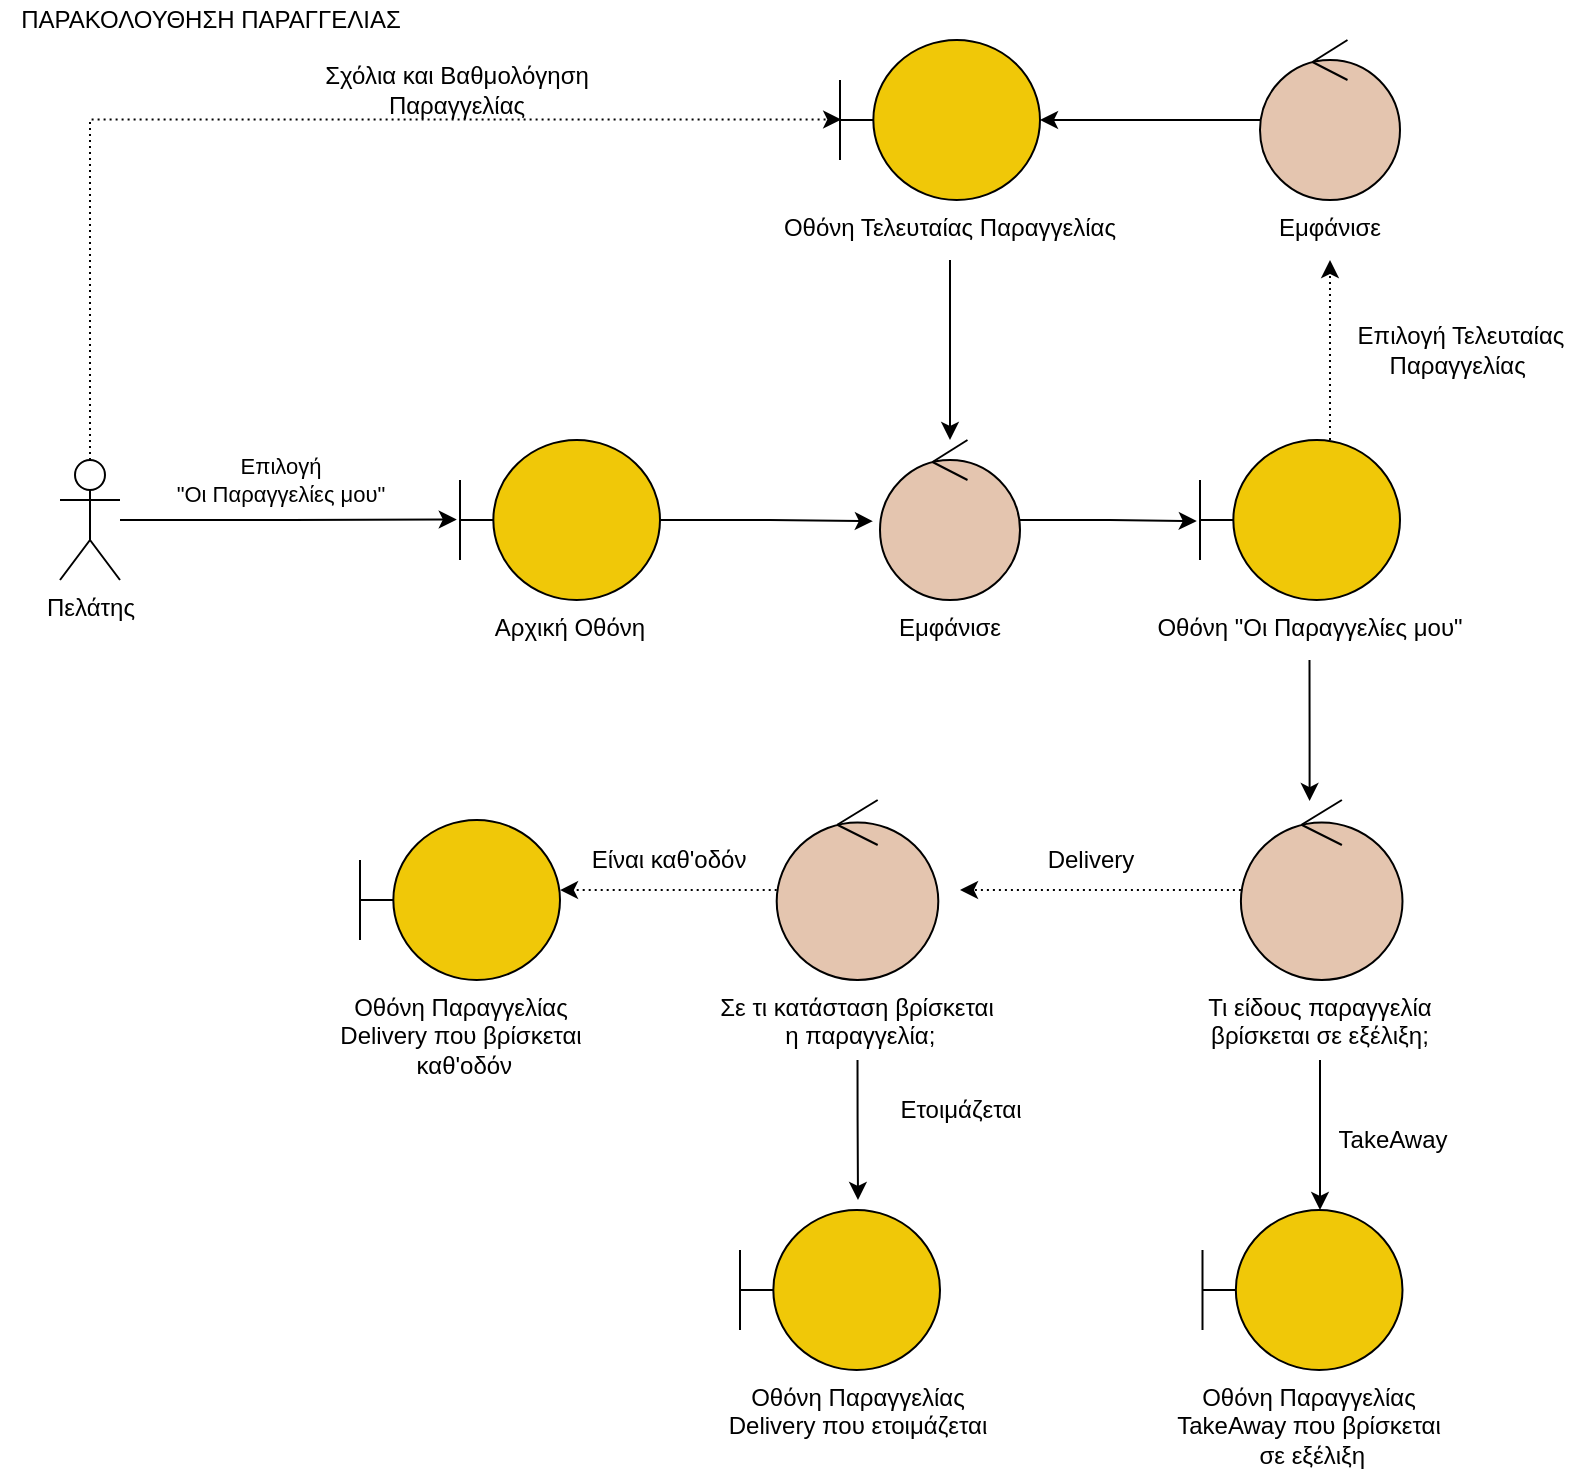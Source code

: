 <mxfile version="17.4.2" type="device"><diagram id="spNBmt7nGGu42IxAUGbJ" name="Page-1"><mxGraphModel dx="1645" dy="1207" grid="1" gridSize="10" guides="1" tooltips="1" connect="1" arrows="1" fold="1" page="1" pageScale="1" pageWidth="827" pageHeight="1169" math="0" shadow="0"><root><mxCell id="0"/><mxCell id="1" parent="0"/><mxCell id="uOco908UkRIUvQfXBGwi-32" style="rounded=0;orthogonalLoop=1;jettySize=auto;html=1;entryX=-0.016;entryY=0.497;entryDx=0;entryDy=0;entryPerimeter=0;elbow=vertical;edgeStyle=orthogonalEdgeStyle;" parent="1" source="uOco908UkRIUvQfXBGwi-34" target="uOco908UkRIUvQfXBGwi-36" edge="1"><mxGeometry relative="1" as="geometry"/></mxCell><mxCell id="uOco908UkRIUvQfXBGwi-33" value="Επιλογή &lt;br&gt;&quot;Οι Παραγγελίες μου&quot;" style="edgeLabel;html=1;align=center;verticalAlign=middle;resizable=0;points=[];labelBackgroundColor=none;" parent="uOco908UkRIUvQfXBGwi-32" vertex="1" connectable="0"><mxGeometry x="-0.346" y="1" relative="1" as="geometry"><mxPoint x="25" y="-19" as="offset"/></mxGeometry></mxCell><mxCell id="-7l5TNBYnruIjCDC7jUo-1" style="rounded=0;orthogonalLoop=1;jettySize=auto;html=1;entryX=0.006;entryY=0.497;entryDx=0;entryDy=0;entryPerimeter=0;fontColor=#000000;endArrow=classic;endFill=1;strokeColor=#000000;fillColor=#a20025;exitX=0.5;exitY=0;exitDx=0;exitDy=0;exitPerimeter=0;elbow=vertical;edgeStyle=orthogonalEdgeStyle;dashed=1;dashPattern=1 2;" parent="1" source="uOco908UkRIUvQfXBGwi-34" target="uOco908UkRIUvQfXBGwi-52" edge="1"><mxGeometry relative="1" as="geometry"/></mxCell><mxCell id="uOco908UkRIUvQfXBGwi-34" value="Πελάτης" style="shape=umlActor;verticalLabelPosition=bottom;verticalAlign=top;html=1;" parent="1" vertex="1"><mxGeometry x="80" y="270" width="30" height="60" as="geometry"/></mxCell><mxCell id="uOco908UkRIUvQfXBGwi-35" style="rounded=0;orthogonalLoop=1;jettySize=auto;html=1;entryX=-0.051;entryY=0.507;entryDx=0;entryDy=0;entryPerimeter=0;elbow=vertical;edgeStyle=orthogonalEdgeStyle;" parent="1" source="uOco908UkRIUvQfXBGwi-36" target="uOco908UkRIUvQfXBGwi-38" edge="1"><mxGeometry relative="1" as="geometry"/></mxCell><mxCell id="uOco908UkRIUvQfXBGwi-36" value="" style="shape=umlBoundary;whiteSpace=wrap;html=1;fillColor=#F0C808;strokeColor=#000000;" parent="1" vertex="1"><mxGeometry x="280" y="260" width="100" height="80" as="geometry"/></mxCell><mxCell id="uOco908UkRIUvQfXBGwi-37" style="rounded=0;orthogonalLoop=1;jettySize=auto;html=1;entryX=-0.016;entryY=0.507;entryDx=0;entryDy=0;entryPerimeter=0;elbow=vertical;edgeStyle=orthogonalEdgeStyle;" parent="1" source="uOco908UkRIUvQfXBGwi-38" target="uOco908UkRIUvQfXBGwi-43" edge="1"><mxGeometry relative="1" as="geometry"/></mxCell><mxCell id="uOco908UkRIUvQfXBGwi-38" value="" style="ellipse;shape=umlControl;whiteSpace=wrap;html=1;fillColor=#E4C5AF;" parent="1" vertex="1"><mxGeometry x="490" y="260" width="70" height="80" as="geometry"/></mxCell><mxCell id="uOco908UkRIUvQfXBGwi-40" style="rounded=0;orthogonalLoop=1;jettySize=auto;html=1;entryX=0.5;entryY=1;entryDx=0;entryDy=0;fillColor=#a20025;strokeColor=#000000;elbow=vertical;edgeStyle=orthogonalEdgeStyle;dashed=1;dashPattern=1 2;" parent="1" source="uOco908UkRIUvQfXBGwi-43" target="yPSdzhsSJQOhs1ErMhco-2" edge="1"><mxGeometry relative="1" as="geometry"><Array as="points"><mxPoint x="715" y="260"/><mxPoint x="715" y="260"/></Array></mxGeometry></mxCell><mxCell id="-7l5TNBYnruIjCDC7jUo-4" style="rounded=0;orthogonalLoop=1;jettySize=auto;html=1;fontColor=#000000;endArrow=classic;endFill=1;elbow=vertical;edgeStyle=orthogonalEdgeStyle;exitX=0.5;exitY=1;exitDx=0;exitDy=0;" parent="1" source="yPSdzhsSJQOhs1ErMhco-5" target="uOco908UkRIUvQfXBGwi-45" edge="1"><mxGeometry relative="1" as="geometry"><Array as="points"><mxPoint x="705" y="410"/><mxPoint x="705" y="410"/></Array></mxGeometry></mxCell><mxCell id="uOco908UkRIUvQfXBGwi-43" value="" style="shape=umlBoundary;whiteSpace=wrap;html=1;fillColor=#F0C808;strokeColor=#000000;" parent="1" vertex="1"><mxGeometry x="650" y="260" width="100" height="80" as="geometry"/></mxCell><mxCell id="uOco908UkRIUvQfXBGwi-44" style="rounded=0;orthogonalLoop=1;jettySize=auto;html=1;elbow=vertical;edgeStyle=orthogonalEdgeStyle;exitX=0.5;exitY=1;exitDx=0;exitDy=0;" parent="1" source="yPSdzhsSJQOhs1ErMhco-8" target="uOco908UkRIUvQfXBGwi-47" edge="1"><mxGeometry relative="1" as="geometry"><Array as="points"><mxPoint x="710" y="570"/></Array></mxGeometry></mxCell><mxCell id="-7l5TNBYnruIjCDC7jUo-5" style="rounded=0;orthogonalLoop=1;jettySize=auto;html=1;fontColor=#000000;endArrow=classic;endFill=1;fillColor=#a20025;strokeColor=#000000;elbow=vertical;edgeStyle=orthogonalEdgeStyle;dashed=1;dashPattern=1 2;" parent="1" source="uOco908UkRIUvQfXBGwi-45" edge="1"><mxGeometry relative="1" as="geometry"><mxPoint x="530" y="485" as="targetPoint"/></mxGeometry></mxCell><mxCell id="uOco908UkRIUvQfXBGwi-45" value="" style="ellipse;shape=umlControl;whiteSpace=wrap;html=1;fillColor=#E4C5AF;" parent="1" vertex="1"><mxGeometry x="670.45" y="440" width="80.8" height="90" as="geometry"/></mxCell><mxCell id="uOco908UkRIUvQfXBGwi-47" value="" style="shape=umlBoundary;whiteSpace=wrap;html=1;fillColor=#F0C808;strokeColor=#000000;" parent="1" vertex="1"><mxGeometry x="651.25" y="645" width="100" height="80" as="geometry"/></mxCell><mxCell id="uOco908UkRIUvQfXBGwi-48" style="rounded=0;orthogonalLoop=1;jettySize=auto;html=1;fillColor=#a20025;strokeColor=#000000;elbow=vertical;edgeStyle=orthogonalEdgeStyle;" parent="1" source="uOco908UkRIUvQfXBGwi-49" target="uOco908UkRIUvQfXBGwi-52" edge="1"><mxGeometry relative="1" as="geometry"/></mxCell><mxCell id="uOco908UkRIUvQfXBGwi-49" value="" style="ellipse;shape=umlControl;whiteSpace=wrap;html=1;fillColor=#E4C5AF;fontColor=#ffffff;strokeColor=#000000;" parent="1" vertex="1"><mxGeometry x="680" y="60" width="70" height="80" as="geometry"/></mxCell><mxCell id="uOco908UkRIUvQfXBGwi-50" value="Επιλογή Τελευταίας &lt;br&gt;Παραγγελίας&amp;nbsp;" style="text;html=1;align=center;verticalAlign=middle;resizable=0;points=[];autosize=1;strokeColor=none;fillColor=none;" parent="1" vertex="1"><mxGeometry x="720" y="200" width="120" height="30" as="geometry"/></mxCell><mxCell id="uOco908UkRIUvQfXBGwi-51" style="rounded=0;orthogonalLoop=1;jettySize=auto;html=1;startArrow=none;elbow=vertical;edgeStyle=orthogonalEdgeStyle;exitX=0.5;exitY=1;exitDx=0;exitDy=0;" parent="1" source="yPSdzhsSJQOhs1ErMhco-1" edge="1"><mxGeometry relative="1" as="geometry"><mxPoint x="540" y="150" as="sourcePoint"/><mxPoint x="525" y="260" as="targetPoint"/><Array as="points"/></mxGeometry></mxCell><mxCell id="uOco908UkRIUvQfXBGwi-52" value="" style="shape=umlBoundary;whiteSpace=wrap;html=1;fillColor=#F0C808;fontColor=#ffffff;strokeColor=#000000;" parent="1" vertex="1"><mxGeometry x="470" y="60" width="100" height="80" as="geometry"/></mxCell><mxCell id="uOco908UkRIUvQfXBGwi-59" value="ΠΑΡΑΚΟΛΟΥΘΗΣΗ ΠΑΡΑΓΓΕΛΙΑΣ" style="text;html=1;align=center;verticalAlign=middle;resizable=0;points=[];autosize=1;strokeColor=none;fillColor=none;" parent="1" vertex="1"><mxGeometry x="50" y="40" width="210" height="20" as="geometry"/></mxCell><mxCell id="-7l5TNBYnruIjCDC7jUo-2" value="Σχόλια και Βαθμολόγηση&lt;br&gt;Παραγγελίας" style="text;html=1;align=center;verticalAlign=middle;resizable=0;points=[];autosize=1;strokeColor=none;fillColor=none;fontColor=#000000;" parent="1" vertex="1"><mxGeometry x="202.5" y="70" width="150" height="30" as="geometry"/></mxCell><mxCell id="-7l5TNBYnruIjCDC7jUo-3" value="TakeAway" style="text;html=1;align=center;verticalAlign=middle;resizable=0;points=[];autosize=1;strokeColor=none;fillColor=none;fontColor=#000000;" parent="1" vertex="1"><mxGeometry x="711.25" y="600" width="70" height="20" as="geometry"/></mxCell><mxCell id="-7l5TNBYnruIjCDC7jUo-9" style="rounded=0;orthogonalLoop=1;jettySize=auto;html=1;fontColor=#000000;endArrow=classic;endFill=1;strokeColor=#000000;elbow=vertical;edgeStyle=orthogonalEdgeStyle;exitX=0.5;exitY=1;exitDx=0;exitDy=0;" parent="1" source="yPSdzhsSJQOhs1ErMhco-7" edge="1"><mxGeometry relative="1" as="geometry"><mxPoint x="479" y="640" as="targetPoint"/><Array as="points"><mxPoint x="479" y="600"/><mxPoint x="479" y="600"/></Array></mxGeometry></mxCell><mxCell id="-7l5TNBYnruIjCDC7jUo-12" style="rounded=0;orthogonalLoop=1;jettySize=auto;html=1;entryX=1;entryY=0.438;entryDx=0;entryDy=0;entryPerimeter=0;fontColor=#000000;endArrow=classic;endFill=1;strokeColor=#000000;fillColor=#a20025;elbow=vertical;edgeStyle=orthogonalEdgeStyle;dashed=1;dashPattern=1 2;" parent="1" source="-7l5TNBYnruIjCDC7jUo-6" target="-7l5TNBYnruIjCDC7jUo-11" edge="1"><mxGeometry relative="1" as="geometry"/></mxCell><mxCell id="-7l5TNBYnruIjCDC7jUo-6" value="" style="ellipse;shape=umlControl;whiteSpace=wrap;html=1;fillColor=#E4C5AF;" parent="1" vertex="1"><mxGeometry x="438.35" y="440" width="80.8" height="90" as="geometry"/></mxCell><mxCell id="-7l5TNBYnruIjCDC7jUo-7" value="Delivery" style="text;html=1;align=center;verticalAlign=middle;resizable=0;points=[];autosize=1;strokeColor=none;fillColor=none;fontColor=#000000;" parent="1" vertex="1"><mxGeometry x="565" y="460" width="60" height="20" as="geometry"/></mxCell><mxCell id="-7l5TNBYnruIjCDC7jUo-8" value="" style="shape=umlBoundary;whiteSpace=wrap;html=1;fillColor=#F0C808;strokeColor=#000000;" parent="1" vertex="1"><mxGeometry x="420" y="645" width="100" height="80" as="geometry"/></mxCell><mxCell id="-7l5TNBYnruIjCDC7jUo-10" value="Ετοιμάζεται" style="text;html=1;align=center;verticalAlign=middle;resizable=0;points=[];autosize=1;strokeColor=none;fillColor=none;fontColor=#000000;" parent="1" vertex="1"><mxGeometry x="490" y="585" width="80" height="20" as="geometry"/></mxCell><mxCell id="-7l5TNBYnruIjCDC7jUo-11" value="" style="shape=umlBoundary;whiteSpace=wrap;html=1;fillColor=#F0C808;fontColor=#ffffff;strokeColor=#000000;" parent="1" vertex="1"><mxGeometry x="230" y="450" width="100" height="80" as="geometry"/></mxCell><mxCell id="-7l5TNBYnruIjCDC7jUo-13" value="Είναι καθ'οδόν" style="text;html=1;align=center;verticalAlign=middle;resizable=0;points=[];autosize=1;strokeColor=none;fillColor=none;fontColor=#000000;" parent="1" vertex="1"><mxGeometry x="338.75" y="460" width="90" height="20" as="geometry"/></mxCell><mxCell id="yPSdzhsSJQOhs1ErMhco-1" value="&lt;meta charset=&quot;utf-8&quot;&gt;&lt;span style=&quot;font-family: helvetica; font-size: 12px; font-style: normal; font-weight: 400; letter-spacing: normal; text-indent: 0px; text-transform: none; word-spacing: 0px; display: inline; float: none;&quot;&gt;Οθόνη Τελευταίας Παραγγελίας&lt;/span&gt;" style="text;whiteSpace=wrap;html=1;align=center;fontColor=default;labelBackgroundColor=none;" vertex="1" parent="1"><mxGeometry x="420" y="140" width="210" height="30" as="geometry"/></mxCell><mxCell id="yPSdzhsSJQOhs1ErMhco-2" value="&lt;meta charset=&quot;utf-8&quot;&gt;&lt;span style=&quot;font-family: helvetica; font-size: 12px; font-style: normal; font-weight: 400; letter-spacing: normal; text-indent: 0px; text-transform: none; word-spacing: 0px; display: inline; float: none;&quot;&gt;Εμφάνισε&lt;/span&gt;" style="text;whiteSpace=wrap;html=1;align=center;fontColor=default;labelBackgroundColor=none;" vertex="1" parent="1"><mxGeometry x="675" y="140" width="80" height="30" as="geometry"/></mxCell><mxCell id="yPSdzhsSJQOhs1ErMhco-3" value="&lt;meta charset=&quot;utf-8&quot;&gt;&lt;span style=&quot;font-family: helvetica; font-size: 12px; font-style: normal; font-weight: 400; letter-spacing: normal; text-indent: 0px; text-transform: none; word-spacing: 0px; display: inline; float: none;&quot;&gt;Αρχική Οθόνη&lt;/span&gt;" style="text;whiteSpace=wrap;html=1;align=center;fontColor=default;labelBackgroundColor=none;" vertex="1" parent="1"><mxGeometry x="280" y="340" width="110" height="30" as="geometry"/></mxCell><mxCell id="yPSdzhsSJQOhs1ErMhco-4" value="&lt;meta charset=&quot;utf-8&quot;&gt;&lt;span style=&quot;font-family: helvetica; font-size: 12px; font-style: normal; font-weight: 400; letter-spacing: normal; text-indent: 0px; text-transform: none; word-spacing: 0px; display: inline; float: none;&quot;&gt;Εμφάνισε&lt;/span&gt;" style="text;whiteSpace=wrap;html=1;align=center;fontColor=default;labelBackgroundColor=none;" vertex="1" parent="1"><mxGeometry x="485" y="340" width="80" height="30" as="geometry"/></mxCell><mxCell id="yPSdzhsSJQOhs1ErMhco-5" value="&lt;meta charset=&quot;utf-8&quot;&gt;&lt;span style=&quot;font-family: helvetica; font-size: 12px; font-style: normal; font-weight: 400; letter-spacing: normal; text-indent: 0px; text-transform: none; word-spacing: 0px; display: inline; float: none;&quot;&gt;Οθόνη &quot;Οι Παραγγελίες μου&quot;&lt;/span&gt;" style="text;whiteSpace=wrap;html=1;align=center;fontColor=default;labelBackgroundColor=none;" vertex="1" parent="1"><mxGeometry x="609.75" y="340" width="190" height="30" as="geometry"/></mxCell><mxCell id="yPSdzhsSJQOhs1ErMhco-6" value="&lt;span style=&quot;font-family: helvetica; font-size: 12px; font-style: normal; font-weight: 400; letter-spacing: normal; text-indent: 0px; text-transform: none; word-spacing: 0px; display: inline; float: none;&quot;&gt;Οθόνη Παραγγελίας&lt;/span&gt;&lt;br style=&quot;font-family: helvetica; font-size: 12px; font-style: normal; font-weight: 400; letter-spacing: normal; text-indent: 0px; text-transform: none; word-spacing: 0px;&quot;&gt;&lt;span style=&quot;font-family: helvetica; font-size: 12px; font-style: normal; font-weight: 400; letter-spacing: normal; text-indent: 0px; text-transform: none; word-spacing: 0px; display: inline; float: none;&quot;&gt;Delivery που βρίσκεται&lt;br&gt;&amp;nbsp;καθ'οδόν&lt;/span&gt;" style="text;whiteSpace=wrap;html=1;align=center;fontColor=default;labelBackgroundColor=none;" vertex="1" parent="1"><mxGeometry x="207.5" y="530" width="145" height="40" as="geometry"/></mxCell><mxCell id="yPSdzhsSJQOhs1ErMhco-7" value="&lt;span style=&quot;font-family: helvetica; font-size: 12px; font-style: normal; font-weight: 400; letter-spacing: normal; text-indent: 0px; text-transform: none; word-spacing: 0px; display: inline; float: none;&quot;&gt;Σε τι κατάσταση βρίσκεται&lt;br&gt;&amp;nbsp;η παραγγελία;&lt;/span&gt;" style="text;whiteSpace=wrap;html=1;align=center;fontColor=default;labelBackgroundColor=none;" vertex="1" parent="1"><mxGeometry x="393.13" y="530" width="171.25" height="40" as="geometry"/></mxCell><mxCell id="yPSdzhsSJQOhs1ErMhco-8" value="&lt;span style=&quot;font-family: helvetica; font-size: 12px; font-style: normal; font-weight: 400; letter-spacing: normal; text-indent: 0px; text-transform: none; word-spacing: 0px; display: inline; float: none;&quot;&gt;Τι είδους παραγγελία &lt;br&gt;βρίσκεται σε εξέλιξη;&lt;/span&gt;" style="text;whiteSpace=wrap;html=1;align=center;fontColor=default;labelBackgroundColor=none;" vertex="1" parent="1"><mxGeometry x="630" y="530" width="160" height="40" as="geometry"/></mxCell><mxCell id="yPSdzhsSJQOhs1ErMhco-9" value="&lt;meta charset=&quot;utf-8&quot;&gt;&lt;span style=&quot;color: rgb(0, 0, 0); font-family: helvetica; font-size: 12px; font-style: normal; font-weight: 400; letter-spacing: normal; text-indent: 0px; text-transform: none; word-spacing: 0px; display: inline; float: none;&quot;&gt;Οθόνη Παραγγελίας&lt;/span&gt;&lt;br style=&quot;color: rgb(0, 0, 0); font-family: helvetica; font-size: 12px; font-style: normal; font-weight: 400; letter-spacing: normal; text-indent: 0px; text-transform: none; word-spacing: 0px;&quot;&gt;&lt;span style=&quot;color: rgb(0, 0, 0); font-family: helvetica; font-size: 12px; font-style: normal; font-weight: 400; letter-spacing: normal; text-indent: 0px; text-transform: none; word-spacing: 0px; display: inline; float: none;&quot;&gt;Delivery που ετοιμάζεται&lt;/span&gt;" style="text;whiteSpace=wrap;html=1;fontColor=default;align=center;labelBackgroundColor=none;" vertex="1" parent="1"><mxGeometry x="398.75" y="725" width="160" height="40" as="geometry"/></mxCell><mxCell id="yPSdzhsSJQOhs1ErMhco-10" value="&lt;span style=&quot;color: rgb(0, 0, 0); font-family: helvetica; font-size: 12px; font-style: normal; font-weight: 400; letter-spacing: normal; text-indent: 0px; text-transform: none; word-spacing: 0px; display: inline; float: none;&quot;&gt;Οθόνη Παραγγελίας&lt;/span&gt;&lt;br style=&quot;color: rgb(0, 0, 0); font-family: helvetica; font-size: 12px; font-style: normal; font-weight: 400; letter-spacing: normal; text-indent: 0px; text-transform: none; word-spacing: 0px;&quot;&gt;&lt;span style=&quot;color: rgb(0, 0, 0); font-family: helvetica; font-size: 12px; font-style: normal; font-weight: 400; letter-spacing: normal; text-indent: 0px; text-transform: none; word-spacing: 0px; display: inline; float: none;&quot;&gt;TakeAway που βρίσκεται&lt;br&gt;&amp;nbsp;σε εξέλιξη&lt;/span&gt;" style="text;whiteSpace=wrap;html=1;fontColor=default;align=center;labelBackgroundColor=none;" vertex="1" parent="1"><mxGeometry x="613.25" y="725" width="183" height="40" as="geometry"/></mxCell></root></mxGraphModel></diagram></mxfile>